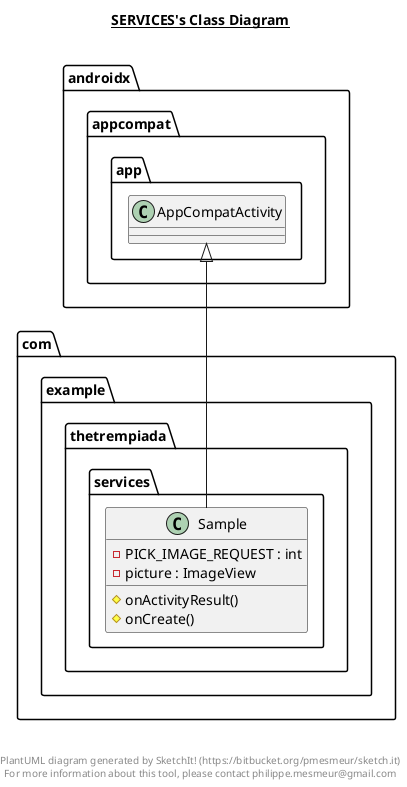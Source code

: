 @startuml

title __SERVICES's Class Diagram__\n

  namespace com.example.thetrempiada {
    namespace services {
      class com.example.thetrempiada.services.Sample {
          - PICK_IMAGE_REQUEST : int
          - picture : ImageView
          # onActivityResult()
          # onCreate()
      }
    }
  }
  

  com.example.thetrempiada.services.Sample -up-|> androidx.appcompat.app.AppCompatActivity


right footer


PlantUML diagram generated by SketchIt! (https://bitbucket.org/pmesmeur/sketch.it)
For more information about this tool, please contact philippe.mesmeur@gmail.com
endfooter

@enduml
